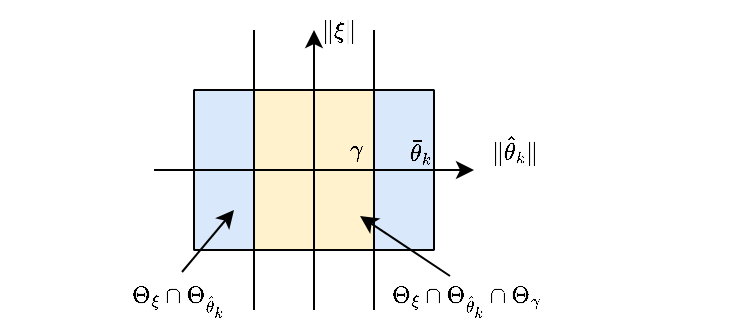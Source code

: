<mxfile version="24.7.17">
  <diagram name="Page-1" id="_HbijGPYatuxQWeEvjSR">
    <mxGraphModel dx="494" dy="294" grid="1" gridSize="10" guides="1" tooltips="1" connect="1" arrows="1" fold="1" page="1" pageScale="1" pageWidth="850" pageHeight="1100" math="1" shadow="0">
      <root>
        <mxCell id="0" />
        <mxCell id="suPrxQ_T8HwKmmsWqhvM-4" value="Untitled Layer" parent="0" />
        <mxCell id="suPrxQ_T8HwKmmsWqhvM-21" value="" style="rounded=0;whiteSpace=wrap;html=1;fillColor=#dae8fc;strokeColor=#6c8ebf;fillStyle=auto;gradientDirection=east;" vertex="1" parent="suPrxQ_T8HwKmmsWqhvM-4">
          <mxGeometry x="380" y="360" width="120" height="80" as="geometry" />
        </mxCell>
        <mxCell id="suPrxQ_T8HwKmmsWqhvM-23" value="" style="rounded=0;whiteSpace=wrap;html=1;fillColor=#fff2cc;strokeColor=#d6b656;" vertex="1" parent="suPrxQ_T8HwKmmsWqhvM-4">
          <mxGeometry x="410" y="360" width="60" height="80" as="geometry" />
        </mxCell>
        <mxCell id="1" value="axes" parent="0" />
        <mxCell id="suPrxQ_T8HwKmmsWqhvM-1" value="" style="endArrow=classic;html=1;rounded=0;" edge="1" parent="1">
          <mxGeometry width="50" height="50" relative="1" as="geometry">
            <mxPoint x="360" y="400" as="sourcePoint" />
            <mxPoint x="520" y="400" as="targetPoint" />
          </mxGeometry>
        </mxCell>
        <mxCell id="suPrxQ_T8HwKmmsWqhvM-2" value="" style="endArrow=classic;html=1;rounded=0;" edge="1" parent="1">
          <mxGeometry width="50" height="50" relative="1" as="geometry">
            <mxPoint x="440" y="470" as="sourcePoint" />
            <mxPoint x="440" y="330" as="targetPoint" />
          </mxGeometry>
        </mxCell>
        <mxCell id="suPrxQ_T8HwKmmsWqhvM-3" value="line" parent="0" />
        <mxCell id="suPrxQ_T8HwKmmsWqhvM-6" value="" style="endArrow=none;html=1;rounded=0;" edge="1" parent="suPrxQ_T8HwKmmsWqhvM-3">
          <mxGeometry width="50" height="50" relative="1" as="geometry">
            <mxPoint x="380" y="440" as="sourcePoint" />
            <mxPoint x="380" y="360" as="targetPoint" />
          </mxGeometry>
        </mxCell>
        <mxCell id="suPrxQ_T8HwKmmsWqhvM-9" value="" style="endArrow=none;html=1;rounded=0;" edge="1" parent="suPrxQ_T8HwKmmsWqhvM-3">
          <mxGeometry width="50" height="50" relative="1" as="geometry">
            <mxPoint x="380" y="440" as="sourcePoint" />
            <mxPoint x="500" y="440" as="targetPoint" />
          </mxGeometry>
        </mxCell>
        <mxCell id="suPrxQ_T8HwKmmsWqhvM-10" value="" style="endArrow=none;html=1;rounded=0;" edge="1" parent="suPrxQ_T8HwKmmsWqhvM-3">
          <mxGeometry width="50" height="50" relative="1" as="geometry">
            <mxPoint x="410" y="330" as="sourcePoint" />
            <mxPoint x="410" y="470" as="targetPoint" />
          </mxGeometry>
        </mxCell>
        <mxCell id="suPrxQ_T8HwKmmsWqhvM-11" value="" style="endArrow=none;html=1;rounded=0;" edge="1" parent="suPrxQ_T8HwKmmsWqhvM-3">
          <mxGeometry width="50" height="50" relative="1" as="geometry">
            <mxPoint x="470" y="330" as="sourcePoint" />
            <mxPoint x="470" y="470" as="targetPoint" />
          </mxGeometry>
        </mxCell>
        <mxCell id="suPrxQ_T8HwKmmsWqhvM-19" value="" style="endArrow=none;html=1;rounded=0;" edge="1" parent="suPrxQ_T8HwKmmsWqhvM-3">
          <mxGeometry width="50" height="50" relative="1" as="geometry">
            <mxPoint x="500" y="440" as="sourcePoint" />
            <mxPoint x="500" y="360" as="targetPoint" />
          </mxGeometry>
        </mxCell>
        <mxCell id="suPrxQ_T8HwKmmsWqhvM-20" value="" style="endArrow=none;html=1;rounded=0;" edge="1" parent="suPrxQ_T8HwKmmsWqhvM-3">
          <mxGeometry width="50" height="50" relative="1" as="geometry">
            <mxPoint x="380" y="360" as="sourcePoint" />
            <mxPoint x="500" y="360" as="targetPoint" />
          </mxGeometry>
        </mxCell>
        <mxCell id="suPrxQ_T8HwKmmsWqhvM-5" value="math" style="" parent="0" />
        <mxCell id="suPrxQ_T8HwKmmsWqhvM-12" value="$$\Vert\hat\theta_k\Vert$$" style="text;html=1;align=center;verticalAlign=middle;whiteSpace=wrap;rounded=0;fontSize=10;" vertex="1" parent="suPrxQ_T8HwKmmsWqhvM-5">
          <mxGeometry x="510" y="374" width="60" height="30" as="geometry" />
        </mxCell>
        <mxCell id="suPrxQ_T8HwKmmsWqhvM-13" value="$$\Vert\xi\Vert$$" style="text;html=1;align=center;verticalAlign=middle;whiteSpace=wrap;rounded=0;fontSize=10;" vertex="1" parent="suPrxQ_T8HwKmmsWqhvM-5">
          <mxGeometry x="423" y="315" width="60" height="30" as="geometry" />
        </mxCell>
        <mxCell id="suPrxQ_T8HwKmmsWqhvM-16" value="$$\Theta_\xi\cap\Theta_{\hat\theta_k}$$" style="text;html=1;align=center;verticalAlign=middle;whiteSpace=wrap;rounded=0;fontSize=10;" vertex="1" parent="suPrxQ_T8HwKmmsWqhvM-5">
          <mxGeometry x="342" y="450" width="60" height="30" as="geometry" />
        </mxCell>
        <mxCell id="suPrxQ_T8HwKmmsWqhvM-30" value="$$\Theta_\xi\cap\Theta_{\hat\theta_k}\cap\Theta_\gamma$$" style="text;html=1;align=center;verticalAlign=middle;whiteSpace=wrap;rounded=0;fontSize=10;" vertex="1" parent="suPrxQ_T8HwKmmsWqhvM-5">
          <mxGeometry x="486" y="450" width="60" height="30" as="geometry" />
        </mxCell>
        <mxCell id="suPrxQ_T8HwKmmsWqhvM-31" value="$$\gamma$$" style="text;html=1;align=center;verticalAlign=middle;whiteSpace=wrap;rounded=0;fontSize=10;" vertex="1" parent="suPrxQ_T8HwKmmsWqhvM-5">
          <mxGeometry x="431" y="375" width="60" height="30" as="geometry" />
        </mxCell>
        <mxCell id="suPrxQ_T8HwKmmsWqhvM-33" value="$$\bar\theta_k$$" style="text;html=1;align=center;verticalAlign=middle;whiteSpace=wrap;rounded=0;fontSize=10;" vertex="1" parent="suPrxQ_T8HwKmmsWqhvM-5">
          <mxGeometry x="463" y="376" width="60" height="30" as="geometry" />
        </mxCell>
        <mxCell id="suPrxQ_T8HwKmmsWqhvM-25" value="arrow" parent="0" />
        <mxCell id="suPrxQ_T8HwKmmsWqhvM-26" value="" style="endArrow=classic;html=1;rounded=0;strokeWidth=1;" edge="1" parent="suPrxQ_T8HwKmmsWqhvM-25">
          <mxGeometry width="50" height="50" relative="1" as="geometry">
            <mxPoint x="374" y="451" as="sourcePoint" />
            <mxPoint x="400" y="420" as="targetPoint" />
          </mxGeometry>
        </mxCell>
        <mxCell id="suPrxQ_T8HwKmmsWqhvM-27" value="" style="endArrow=classic;html=1;rounded=0;strokeWidth=1;" edge="1" parent="suPrxQ_T8HwKmmsWqhvM-25">
          <mxGeometry width="50" height="50" relative="1" as="geometry">
            <mxPoint x="508" y="453" as="sourcePoint" />
            <mxPoint x="463" y="423" as="targetPoint" />
          </mxGeometry>
        </mxCell>
      </root>
    </mxGraphModel>
  </diagram>
</mxfile>
